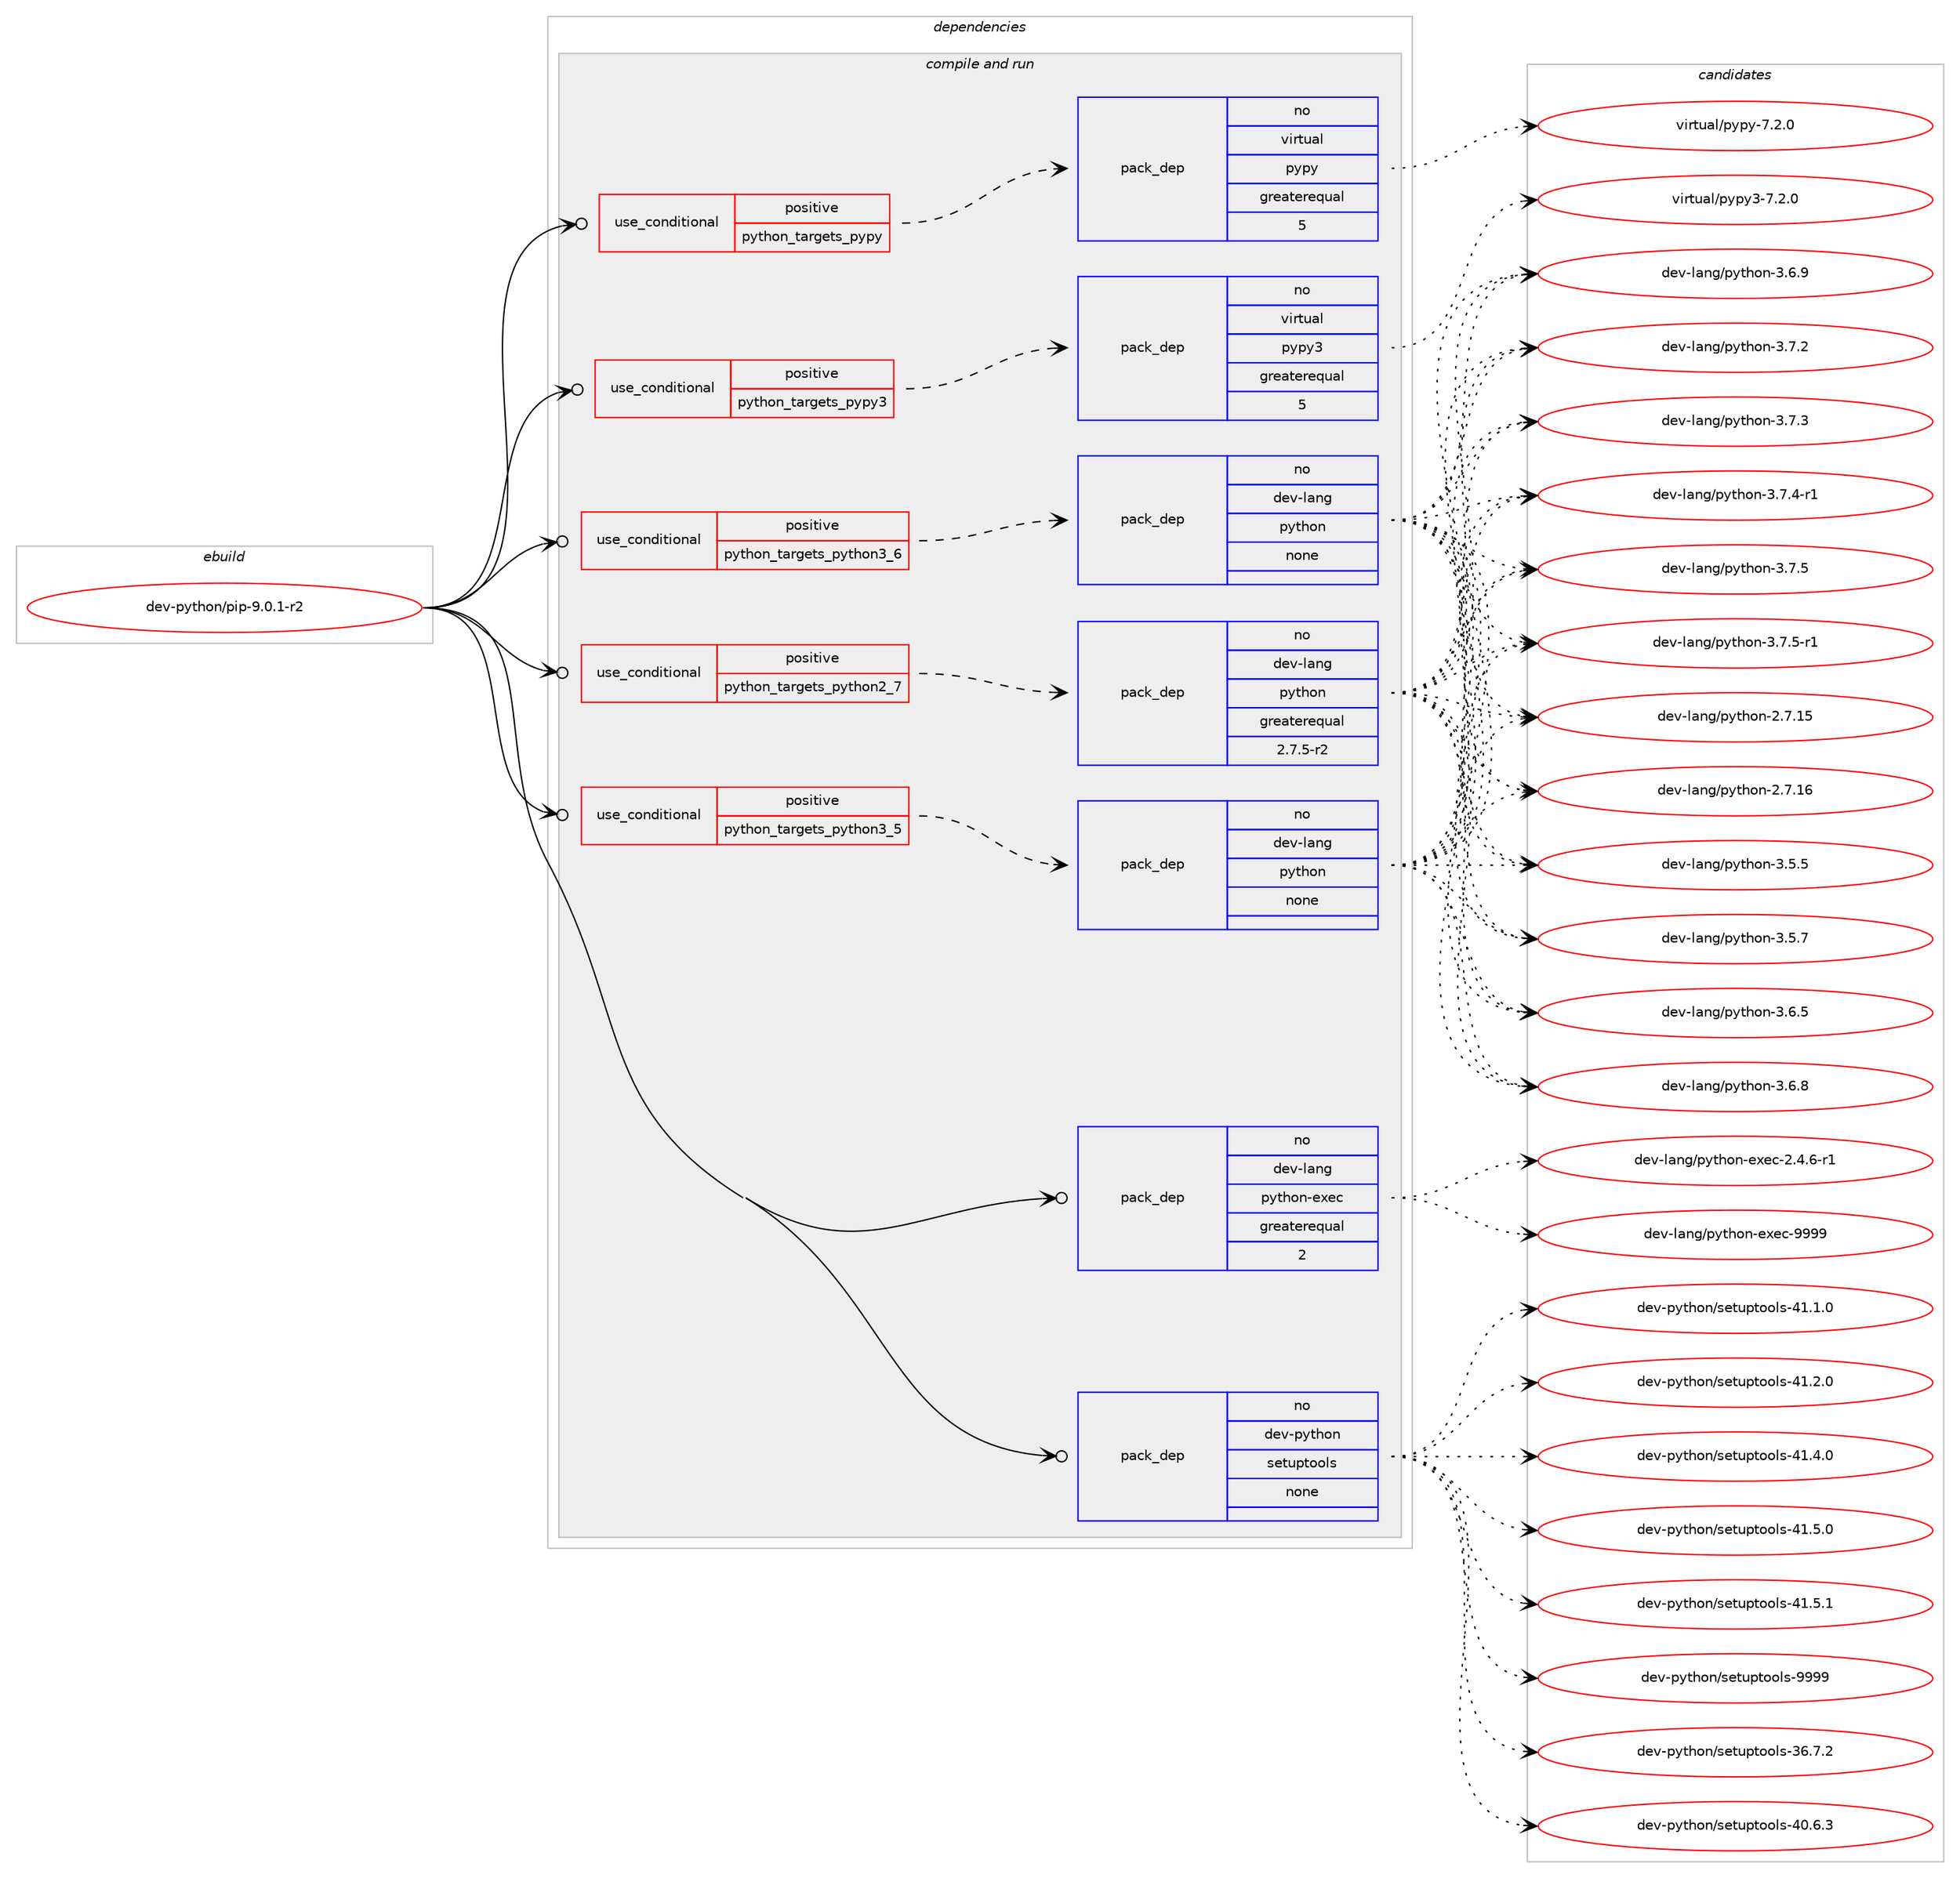 digraph prolog {

# *************
# Graph options
# *************

newrank=true;
concentrate=true;
compound=true;
graph [rankdir=LR,fontname=Helvetica,fontsize=10,ranksep=1.5];#, ranksep=2.5, nodesep=0.2];
edge  [arrowhead=vee];
node  [fontname=Helvetica,fontsize=10];

# **********
# The ebuild
# **********

subgraph cluster_leftcol {
color=gray;
rank=same;
label=<<i>ebuild</i>>;
id [label="dev-python/pip-9.0.1-r2", color=red, width=4, href="../dev-python/pip-9.0.1-r2.svg"];
}

# ****************
# The dependencies
# ****************

subgraph cluster_midcol {
color=gray;
label=<<i>dependencies</i>>;
subgraph cluster_compile {
fillcolor="#eeeeee";
style=filled;
label=<<i>compile</i>>;
}
subgraph cluster_compileandrun {
fillcolor="#eeeeee";
style=filled;
label=<<i>compile and run</i>>;
subgraph cond144613 {
dependency622237 [label=<<TABLE BORDER="0" CELLBORDER="1" CELLSPACING="0" CELLPADDING="4"><TR><TD ROWSPAN="3" CELLPADDING="10">use_conditional</TD></TR><TR><TD>positive</TD></TR><TR><TD>python_targets_pypy</TD></TR></TABLE>>, shape=none, color=red];
subgraph pack465784 {
dependency622238 [label=<<TABLE BORDER="0" CELLBORDER="1" CELLSPACING="0" CELLPADDING="4" WIDTH="220"><TR><TD ROWSPAN="6" CELLPADDING="30">pack_dep</TD></TR><TR><TD WIDTH="110">no</TD></TR><TR><TD>virtual</TD></TR><TR><TD>pypy</TD></TR><TR><TD>greaterequal</TD></TR><TR><TD>5</TD></TR></TABLE>>, shape=none, color=blue];
}
dependency622237:e -> dependency622238:w [weight=20,style="dashed",arrowhead="vee"];
}
id:e -> dependency622237:w [weight=20,style="solid",arrowhead="odotvee"];
subgraph cond144614 {
dependency622239 [label=<<TABLE BORDER="0" CELLBORDER="1" CELLSPACING="0" CELLPADDING="4"><TR><TD ROWSPAN="3" CELLPADDING="10">use_conditional</TD></TR><TR><TD>positive</TD></TR><TR><TD>python_targets_pypy3</TD></TR></TABLE>>, shape=none, color=red];
subgraph pack465785 {
dependency622240 [label=<<TABLE BORDER="0" CELLBORDER="1" CELLSPACING="0" CELLPADDING="4" WIDTH="220"><TR><TD ROWSPAN="6" CELLPADDING="30">pack_dep</TD></TR><TR><TD WIDTH="110">no</TD></TR><TR><TD>virtual</TD></TR><TR><TD>pypy3</TD></TR><TR><TD>greaterequal</TD></TR><TR><TD>5</TD></TR></TABLE>>, shape=none, color=blue];
}
dependency622239:e -> dependency622240:w [weight=20,style="dashed",arrowhead="vee"];
}
id:e -> dependency622239:w [weight=20,style="solid",arrowhead="odotvee"];
subgraph cond144615 {
dependency622241 [label=<<TABLE BORDER="0" CELLBORDER="1" CELLSPACING="0" CELLPADDING="4"><TR><TD ROWSPAN="3" CELLPADDING="10">use_conditional</TD></TR><TR><TD>positive</TD></TR><TR><TD>python_targets_python2_7</TD></TR></TABLE>>, shape=none, color=red];
subgraph pack465786 {
dependency622242 [label=<<TABLE BORDER="0" CELLBORDER="1" CELLSPACING="0" CELLPADDING="4" WIDTH="220"><TR><TD ROWSPAN="6" CELLPADDING="30">pack_dep</TD></TR><TR><TD WIDTH="110">no</TD></TR><TR><TD>dev-lang</TD></TR><TR><TD>python</TD></TR><TR><TD>greaterequal</TD></TR><TR><TD>2.7.5-r2</TD></TR></TABLE>>, shape=none, color=blue];
}
dependency622241:e -> dependency622242:w [weight=20,style="dashed",arrowhead="vee"];
}
id:e -> dependency622241:w [weight=20,style="solid",arrowhead="odotvee"];
subgraph cond144616 {
dependency622243 [label=<<TABLE BORDER="0" CELLBORDER="1" CELLSPACING="0" CELLPADDING="4"><TR><TD ROWSPAN="3" CELLPADDING="10">use_conditional</TD></TR><TR><TD>positive</TD></TR><TR><TD>python_targets_python3_5</TD></TR></TABLE>>, shape=none, color=red];
subgraph pack465787 {
dependency622244 [label=<<TABLE BORDER="0" CELLBORDER="1" CELLSPACING="0" CELLPADDING="4" WIDTH="220"><TR><TD ROWSPAN="6" CELLPADDING="30">pack_dep</TD></TR><TR><TD WIDTH="110">no</TD></TR><TR><TD>dev-lang</TD></TR><TR><TD>python</TD></TR><TR><TD>none</TD></TR><TR><TD></TD></TR></TABLE>>, shape=none, color=blue];
}
dependency622243:e -> dependency622244:w [weight=20,style="dashed",arrowhead="vee"];
}
id:e -> dependency622243:w [weight=20,style="solid",arrowhead="odotvee"];
subgraph cond144617 {
dependency622245 [label=<<TABLE BORDER="0" CELLBORDER="1" CELLSPACING="0" CELLPADDING="4"><TR><TD ROWSPAN="3" CELLPADDING="10">use_conditional</TD></TR><TR><TD>positive</TD></TR><TR><TD>python_targets_python3_6</TD></TR></TABLE>>, shape=none, color=red];
subgraph pack465788 {
dependency622246 [label=<<TABLE BORDER="0" CELLBORDER="1" CELLSPACING="0" CELLPADDING="4" WIDTH="220"><TR><TD ROWSPAN="6" CELLPADDING="30">pack_dep</TD></TR><TR><TD WIDTH="110">no</TD></TR><TR><TD>dev-lang</TD></TR><TR><TD>python</TD></TR><TR><TD>none</TD></TR><TR><TD></TD></TR></TABLE>>, shape=none, color=blue];
}
dependency622245:e -> dependency622246:w [weight=20,style="dashed",arrowhead="vee"];
}
id:e -> dependency622245:w [weight=20,style="solid",arrowhead="odotvee"];
subgraph pack465789 {
dependency622247 [label=<<TABLE BORDER="0" CELLBORDER="1" CELLSPACING="0" CELLPADDING="4" WIDTH="220"><TR><TD ROWSPAN="6" CELLPADDING="30">pack_dep</TD></TR><TR><TD WIDTH="110">no</TD></TR><TR><TD>dev-lang</TD></TR><TR><TD>python-exec</TD></TR><TR><TD>greaterequal</TD></TR><TR><TD>2</TD></TR></TABLE>>, shape=none, color=blue];
}
id:e -> dependency622247:w [weight=20,style="solid",arrowhead="odotvee"];
subgraph pack465790 {
dependency622248 [label=<<TABLE BORDER="0" CELLBORDER="1" CELLSPACING="0" CELLPADDING="4" WIDTH="220"><TR><TD ROWSPAN="6" CELLPADDING="30">pack_dep</TD></TR><TR><TD WIDTH="110">no</TD></TR><TR><TD>dev-python</TD></TR><TR><TD>setuptools</TD></TR><TR><TD>none</TD></TR><TR><TD></TD></TR></TABLE>>, shape=none, color=blue];
}
id:e -> dependency622248:w [weight=20,style="solid",arrowhead="odotvee"];
}
subgraph cluster_run {
fillcolor="#eeeeee";
style=filled;
label=<<i>run</i>>;
}
}

# **************
# The candidates
# **************

subgraph cluster_choices {
rank=same;
color=gray;
label=<<i>candidates</i>>;

subgraph choice465784 {
color=black;
nodesep=1;
choice1181051141161179710847112121112121455546504648 [label="virtual/pypy-7.2.0", color=red, width=4,href="../virtual/pypy-7.2.0.svg"];
dependency622238:e -> choice1181051141161179710847112121112121455546504648:w [style=dotted,weight="100"];
}
subgraph choice465785 {
color=black;
nodesep=1;
choice118105114116117971084711212111212151455546504648 [label="virtual/pypy3-7.2.0", color=red, width=4,href="../virtual/pypy3-7.2.0.svg"];
dependency622240:e -> choice118105114116117971084711212111212151455546504648:w [style=dotted,weight="100"];
}
subgraph choice465786 {
color=black;
nodesep=1;
choice10010111845108971101034711212111610411111045504655464953 [label="dev-lang/python-2.7.15", color=red, width=4,href="../dev-lang/python-2.7.15.svg"];
choice10010111845108971101034711212111610411111045504655464954 [label="dev-lang/python-2.7.16", color=red, width=4,href="../dev-lang/python-2.7.16.svg"];
choice100101118451089711010347112121116104111110455146534653 [label="dev-lang/python-3.5.5", color=red, width=4,href="../dev-lang/python-3.5.5.svg"];
choice100101118451089711010347112121116104111110455146534655 [label="dev-lang/python-3.5.7", color=red, width=4,href="../dev-lang/python-3.5.7.svg"];
choice100101118451089711010347112121116104111110455146544653 [label="dev-lang/python-3.6.5", color=red, width=4,href="../dev-lang/python-3.6.5.svg"];
choice100101118451089711010347112121116104111110455146544656 [label="dev-lang/python-3.6.8", color=red, width=4,href="../dev-lang/python-3.6.8.svg"];
choice100101118451089711010347112121116104111110455146544657 [label="dev-lang/python-3.6.9", color=red, width=4,href="../dev-lang/python-3.6.9.svg"];
choice100101118451089711010347112121116104111110455146554650 [label="dev-lang/python-3.7.2", color=red, width=4,href="../dev-lang/python-3.7.2.svg"];
choice100101118451089711010347112121116104111110455146554651 [label="dev-lang/python-3.7.3", color=red, width=4,href="../dev-lang/python-3.7.3.svg"];
choice1001011184510897110103471121211161041111104551465546524511449 [label="dev-lang/python-3.7.4-r1", color=red, width=4,href="../dev-lang/python-3.7.4-r1.svg"];
choice100101118451089711010347112121116104111110455146554653 [label="dev-lang/python-3.7.5", color=red, width=4,href="../dev-lang/python-3.7.5.svg"];
choice1001011184510897110103471121211161041111104551465546534511449 [label="dev-lang/python-3.7.5-r1", color=red, width=4,href="../dev-lang/python-3.7.5-r1.svg"];
dependency622242:e -> choice10010111845108971101034711212111610411111045504655464953:w [style=dotted,weight="100"];
dependency622242:e -> choice10010111845108971101034711212111610411111045504655464954:w [style=dotted,weight="100"];
dependency622242:e -> choice100101118451089711010347112121116104111110455146534653:w [style=dotted,weight="100"];
dependency622242:e -> choice100101118451089711010347112121116104111110455146534655:w [style=dotted,weight="100"];
dependency622242:e -> choice100101118451089711010347112121116104111110455146544653:w [style=dotted,weight="100"];
dependency622242:e -> choice100101118451089711010347112121116104111110455146544656:w [style=dotted,weight="100"];
dependency622242:e -> choice100101118451089711010347112121116104111110455146544657:w [style=dotted,weight="100"];
dependency622242:e -> choice100101118451089711010347112121116104111110455146554650:w [style=dotted,weight="100"];
dependency622242:e -> choice100101118451089711010347112121116104111110455146554651:w [style=dotted,weight="100"];
dependency622242:e -> choice1001011184510897110103471121211161041111104551465546524511449:w [style=dotted,weight="100"];
dependency622242:e -> choice100101118451089711010347112121116104111110455146554653:w [style=dotted,weight="100"];
dependency622242:e -> choice1001011184510897110103471121211161041111104551465546534511449:w [style=dotted,weight="100"];
}
subgraph choice465787 {
color=black;
nodesep=1;
choice10010111845108971101034711212111610411111045504655464953 [label="dev-lang/python-2.7.15", color=red, width=4,href="../dev-lang/python-2.7.15.svg"];
choice10010111845108971101034711212111610411111045504655464954 [label="dev-lang/python-2.7.16", color=red, width=4,href="../dev-lang/python-2.7.16.svg"];
choice100101118451089711010347112121116104111110455146534653 [label="dev-lang/python-3.5.5", color=red, width=4,href="../dev-lang/python-3.5.5.svg"];
choice100101118451089711010347112121116104111110455146534655 [label="dev-lang/python-3.5.7", color=red, width=4,href="../dev-lang/python-3.5.7.svg"];
choice100101118451089711010347112121116104111110455146544653 [label="dev-lang/python-3.6.5", color=red, width=4,href="../dev-lang/python-3.6.5.svg"];
choice100101118451089711010347112121116104111110455146544656 [label="dev-lang/python-3.6.8", color=red, width=4,href="../dev-lang/python-3.6.8.svg"];
choice100101118451089711010347112121116104111110455146544657 [label="dev-lang/python-3.6.9", color=red, width=4,href="../dev-lang/python-3.6.9.svg"];
choice100101118451089711010347112121116104111110455146554650 [label="dev-lang/python-3.7.2", color=red, width=4,href="../dev-lang/python-3.7.2.svg"];
choice100101118451089711010347112121116104111110455146554651 [label="dev-lang/python-3.7.3", color=red, width=4,href="../dev-lang/python-3.7.3.svg"];
choice1001011184510897110103471121211161041111104551465546524511449 [label="dev-lang/python-3.7.4-r1", color=red, width=4,href="../dev-lang/python-3.7.4-r1.svg"];
choice100101118451089711010347112121116104111110455146554653 [label="dev-lang/python-3.7.5", color=red, width=4,href="../dev-lang/python-3.7.5.svg"];
choice1001011184510897110103471121211161041111104551465546534511449 [label="dev-lang/python-3.7.5-r1", color=red, width=4,href="../dev-lang/python-3.7.5-r1.svg"];
dependency622244:e -> choice10010111845108971101034711212111610411111045504655464953:w [style=dotted,weight="100"];
dependency622244:e -> choice10010111845108971101034711212111610411111045504655464954:w [style=dotted,weight="100"];
dependency622244:e -> choice100101118451089711010347112121116104111110455146534653:w [style=dotted,weight="100"];
dependency622244:e -> choice100101118451089711010347112121116104111110455146534655:w [style=dotted,weight="100"];
dependency622244:e -> choice100101118451089711010347112121116104111110455146544653:w [style=dotted,weight="100"];
dependency622244:e -> choice100101118451089711010347112121116104111110455146544656:w [style=dotted,weight="100"];
dependency622244:e -> choice100101118451089711010347112121116104111110455146544657:w [style=dotted,weight="100"];
dependency622244:e -> choice100101118451089711010347112121116104111110455146554650:w [style=dotted,weight="100"];
dependency622244:e -> choice100101118451089711010347112121116104111110455146554651:w [style=dotted,weight="100"];
dependency622244:e -> choice1001011184510897110103471121211161041111104551465546524511449:w [style=dotted,weight="100"];
dependency622244:e -> choice100101118451089711010347112121116104111110455146554653:w [style=dotted,weight="100"];
dependency622244:e -> choice1001011184510897110103471121211161041111104551465546534511449:w [style=dotted,weight="100"];
}
subgraph choice465788 {
color=black;
nodesep=1;
choice10010111845108971101034711212111610411111045504655464953 [label="dev-lang/python-2.7.15", color=red, width=4,href="../dev-lang/python-2.7.15.svg"];
choice10010111845108971101034711212111610411111045504655464954 [label="dev-lang/python-2.7.16", color=red, width=4,href="../dev-lang/python-2.7.16.svg"];
choice100101118451089711010347112121116104111110455146534653 [label="dev-lang/python-3.5.5", color=red, width=4,href="../dev-lang/python-3.5.5.svg"];
choice100101118451089711010347112121116104111110455146534655 [label="dev-lang/python-3.5.7", color=red, width=4,href="../dev-lang/python-3.5.7.svg"];
choice100101118451089711010347112121116104111110455146544653 [label="dev-lang/python-3.6.5", color=red, width=4,href="../dev-lang/python-3.6.5.svg"];
choice100101118451089711010347112121116104111110455146544656 [label="dev-lang/python-3.6.8", color=red, width=4,href="../dev-lang/python-3.6.8.svg"];
choice100101118451089711010347112121116104111110455146544657 [label="dev-lang/python-3.6.9", color=red, width=4,href="../dev-lang/python-3.6.9.svg"];
choice100101118451089711010347112121116104111110455146554650 [label="dev-lang/python-3.7.2", color=red, width=4,href="../dev-lang/python-3.7.2.svg"];
choice100101118451089711010347112121116104111110455146554651 [label="dev-lang/python-3.7.3", color=red, width=4,href="../dev-lang/python-3.7.3.svg"];
choice1001011184510897110103471121211161041111104551465546524511449 [label="dev-lang/python-3.7.4-r1", color=red, width=4,href="../dev-lang/python-3.7.4-r1.svg"];
choice100101118451089711010347112121116104111110455146554653 [label="dev-lang/python-3.7.5", color=red, width=4,href="../dev-lang/python-3.7.5.svg"];
choice1001011184510897110103471121211161041111104551465546534511449 [label="dev-lang/python-3.7.5-r1", color=red, width=4,href="../dev-lang/python-3.7.5-r1.svg"];
dependency622246:e -> choice10010111845108971101034711212111610411111045504655464953:w [style=dotted,weight="100"];
dependency622246:e -> choice10010111845108971101034711212111610411111045504655464954:w [style=dotted,weight="100"];
dependency622246:e -> choice100101118451089711010347112121116104111110455146534653:w [style=dotted,weight="100"];
dependency622246:e -> choice100101118451089711010347112121116104111110455146534655:w [style=dotted,weight="100"];
dependency622246:e -> choice100101118451089711010347112121116104111110455146544653:w [style=dotted,weight="100"];
dependency622246:e -> choice100101118451089711010347112121116104111110455146544656:w [style=dotted,weight="100"];
dependency622246:e -> choice100101118451089711010347112121116104111110455146544657:w [style=dotted,weight="100"];
dependency622246:e -> choice100101118451089711010347112121116104111110455146554650:w [style=dotted,weight="100"];
dependency622246:e -> choice100101118451089711010347112121116104111110455146554651:w [style=dotted,weight="100"];
dependency622246:e -> choice1001011184510897110103471121211161041111104551465546524511449:w [style=dotted,weight="100"];
dependency622246:e -> choice100101118451089711010347112121116104111110455146554653:w [style=dotted,weight="100"];
dependency622246:e -> choice1001011184510897110103471121211161041111104551465546534511449:w [style=dotted,weight="100"];
}
subgraph choice465789 {
color=black;
nodesep=1;
choice10010111845108971101034711212111610411111045101120101994550465246544511449 [label="dev-lang/python-exec-2.4.6-r1", color=red, width=4,href="../dev-lang/python-exec-2.4.6-r1.svg"];
choice10010111845108971101034711212111610411111045101120101994557575757 [label="dev-lang/python-exec-9999", color=red, width=4,href="../dev-lang/python-exec-9999.svg"];
dependency622247:e -> choice10010111845108971101034711212111610411111045101120101994550465246544511449:w [style=dotted,weight="100"];
dependency622247:e -> choice10010111845108971101034711212111610411111045101120101994557575757:w [style=dotted,weight="100"];
}
subgraph choice465790 {
color=black;
nodesep=1;
choice100101118451121211161041111104711510111611711211611111110811545515446554650 [label="dev-python/setuptools-36.7.2", color=red, width=4,href="../dev-python/setuptools-36.7.2.svg"];
choice100101118451121211161041111104711510111611711211611111110811545524846544651 [label="dev-python/setuptools-40.6.3", color=red, width=4,href="../dev-python/setuptools-40.6.3.svg"];
choice100101118451121211161041111104711510111611711211611111110811545524946494648 [label="dev-python/setuptools-41.1.0", color=red, width=4,href="../dev-python/setuptools-41.1.0.svg"];
choice100101118451121211161041111104711510111611711211611111110811545524946504648 [label="dev-python/setuptools-41.2.0", color=red, width=4,href="../dev-python/setuptools-41.2.0.svg"];
choice100101118451121211161041111104711510111611711211611111110811545524946524648 [label="dev-python/setuptools-41.4.0", color=red, width=4,href="../dev-python/setuptools-41.4.0.svg"];
choice100101118451121211161041111104711510111611711211611111110811545524946534648 [label="dev-python/setuptools-41.5.0", color=red, width=4,href="../dev-python/setuptools-41.5.0.svg"];
choice100101118451121211161041111104711510111611711211611111110811545524946534649 [label="dev-python/setuptools-41.5.1", color=red, width=4,href="../dev-python/setuptools-41.5.1.svg"];
choice10010111845112121116104111110471151011161171121161111111081154557575757 [label="dev-python/setuptools-9999", color=red, width=4,href="../dev-python/setuptools-9999.svg"];
dependency622248:e -> choice100101118451121211161041111104711510111611711211611111110811545515446554650:w [style=dotted,weight="100"];
dependency622248:e -> choice100101118451121211161041111104711510111611711211611111110811545524846544651:w [style=dotted,weight="100"];
dependency622248:e -> choice100101118451121211161041111104711510111611711211611111110811545524946494648:w [style=dotted,weight="100"];
dependency622248:e -> choice100101118451121211161041111104711510111611711211611111110811545524946504648:w [style=dotted,weight="100"];
dependency622248:e -> choice100101118451121211161041111104711510111611711211611111110811545524946524648:w [style=dotted,weight="100"];
dependency622248:e -> choice100101118451121211161041111104711510111611711211611111110811545524946534648:w [style=dotted,weight="100"];
dependency622248:e -> choice100101118451121211161041111104711510111611711211611111110811545524946534649:w [style=dotted,weight="100"];
dependency622248:e -> choice10010111845112121116104111110471151011161171121161111111081154557575757:w [style=dotted,weight="100"];
}
}

}
